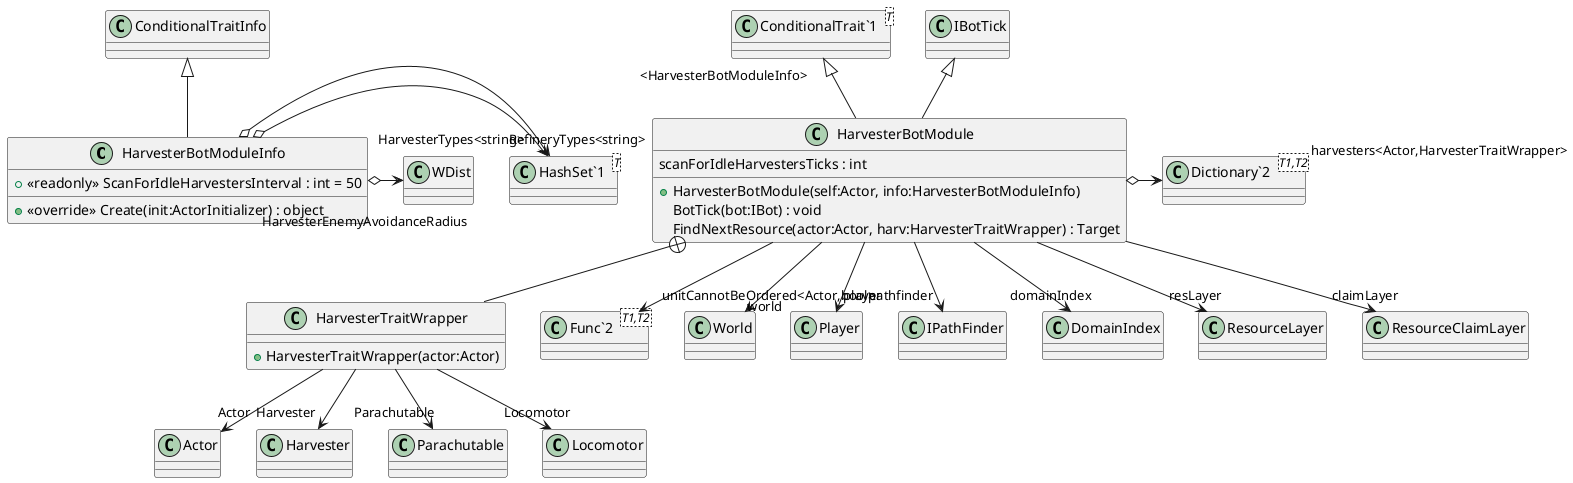 @startuml
class HarvesterBotModuleInfo {
    + <<readonly>> ScanForIdleHarvestersInterval : int = 50
    + <<override>> Create(init:ActorInitializer) : object
}
class HarvesterBotModule {
    scanForIdleHarvestersTicks : int
    + HarvesterBotModule(self:Actor, info:HarvesterBotModuleInfo)
    BotTick(bot:IBot) : void
    FindNextResource(actor:Actor, harv:HarvesterTraitWrapper) : Target
}
class "HashSet`1"<T> {
}
class "ConditionalTrait`1"<T> {
}
class HarvesterTraitWrapper {
    + HarvesterTraitWrapper(actor:Actor)
}
class "Func`2"<T1,T2> {
}
class "Dictionary`2"<T1,T2> {
}
ConditionalTraitInfo <|-- HarvesterBotModuleInfo
HarvesterBotModuleInfo o-> "HarvesterTypes<string>" "HashSet`1"
HarvesterBotModuleInfo o-> "RefineryTypes<string>" "HashSet`1"
HarvesterBotModuleInfo o-> "HarvesterEnemyAvoidanceRadius" WDist
"ConditionalTrait`1" "<HarvesterBotModuleInfo>" <|-- HarvesterBotModule
IBotTick <|-- HarvesterBotModule
HarvesterBotModule --> "world" World
HarvesterBotModule --> "player" Player
HarvesterBotModule --> "unitCannotBeOrdered<Actor,bool>" "Func`2"
HarvesterBotModule o-> "harvesters<Actor,HarvesterTraitWrapper>" "Dictionary`2"
HarvesterBotModule --> "pathfinder" IPathFinder
HarvesterBotModule --> "domainIndex" DomainIndex
HarvesterBotModule --> "resLayer" ResourceLayer
HarvesterBotModule --> "claimLayer" ResourceClaimLayer
HarvesterBotModule +-- HarvesterTraitWrapper
HarvesterTraitWrapper --> "Actor" Actor
HarvesterTraitWrapper --> "Harvester" Harvester
HarvesterTraitWrapper --> "Parachutable" Parachutable
HarvesterTraitWrapper --> "Locomotor" Locomotor
@enduml
